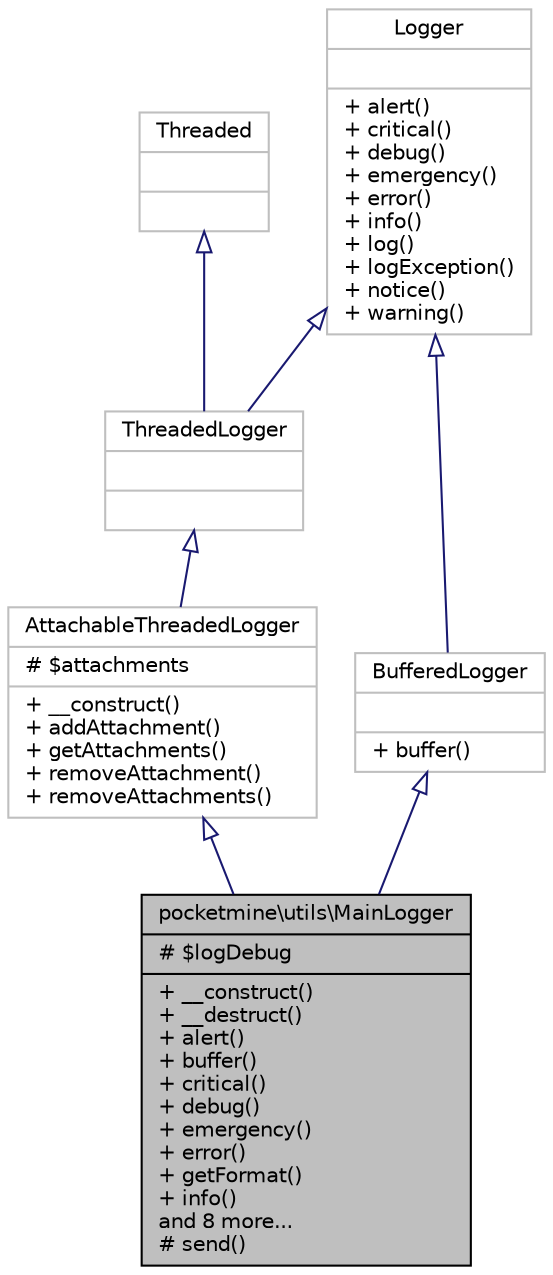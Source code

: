 digraph "pocketmine\utils\MainLogger"
{
 // INTERACTIVE_SVG=YES
 // LATEX_PDF_SIZE
  edge [fontname="Helvetica",fontsize="10",labelfontname="Helvetica",labelfontsize="10"];
  node [fontname="Helvetica",fontsize="10",shape=record];
  Node1 [label="{pocketmine\\utils\\MainLogger\n|# $logDebug\l|+ __construct()\l+ __destruct()\l+ alert()\l+ buffer()\l+ critical()\l+ debug()\l+ emergency()\l+ error()\l+ getFormat()\l+ info()\land 8 more...\l# send()\l}",height=0.2,width=0.4,color="black", fillcolor="grey75", style="filled", fontcolor="black",tooltip=" "];
  Node2 -> Node1 [dir="back",color="midnightblue",fontsize="10",style="solid",arrowtail="onormal",fontname="Helvetica"];
  Node2 [label="{AttachableThreadedLogger\n|# $attachments\l|+ __construct()\l+ addAttachment()\l+ getAttachments()\l+ removeAttachment()\l+ removeAttachments()\l}",height=0.2,width=0.4,color="grey75", fillcolor="white", style="filled",URL="$d3/db3/class_attachable_threaded_logger.html",tooltip=" "];
  Node3 -> Node2 [dir="back",color="midnightblue",fontsize="10",style="solid",arrowtail="onormal",fontname="Helvetica"];
  Node3 [label="{ThreadedLogger\n||}",height=0.2,width=0.4,color="grey75", fillcolor="white", style="filled",URL="$d0/d55/class_threaded_logger.html",tooltip=" "];
  Node4 -> Node3 [dir="back",color="midnightblue",fontsize="10",style="solid",arrowtail="onormal",fontname="Helvetica"];
  Node4 [label="{Threaded\n||}",height=0.2,width=0.4,color="grey75", fillcolor="white", style="filled",tooltip=" "];
  Node5 -> Node3 [dir="back",color="midnightblue",fontsize="10",style="solid",arrowtail="onormal",fontname="Helvetica"];
  Node5 [label="{Logger\n||+ alert()\l+ critical()\l+ debug()\l+ emergency()\l+ error()\l+ info()\l+ log()\l+ logException()\l+ notice()\l+ warning()\l}",height=0.2,width=0.4,color="grey75", fillcolor="white", style="filled",URL="$d4/d00/interface_logger.html",tooltip=" "];
  Node6 -> Node1 [dir="back",color="midnightblue",fontsize="10",style="solid",arrowtail="onormal",fontname="Helvetica"];
  Node6 [label="{BufferedLogger\n||+ buffer()\l}",height=0.2,width=0.4,color="grey75", fillcolor="white", style="filled",URL="$d3/d4b/interface_buffered_logger.html",tooltip=" "];
  Node5 -> Node6 [dir="back",color="midnightblue",fontsize="10",style="solid",arrowtail="onormal",fontname="Helvetica"];
}
